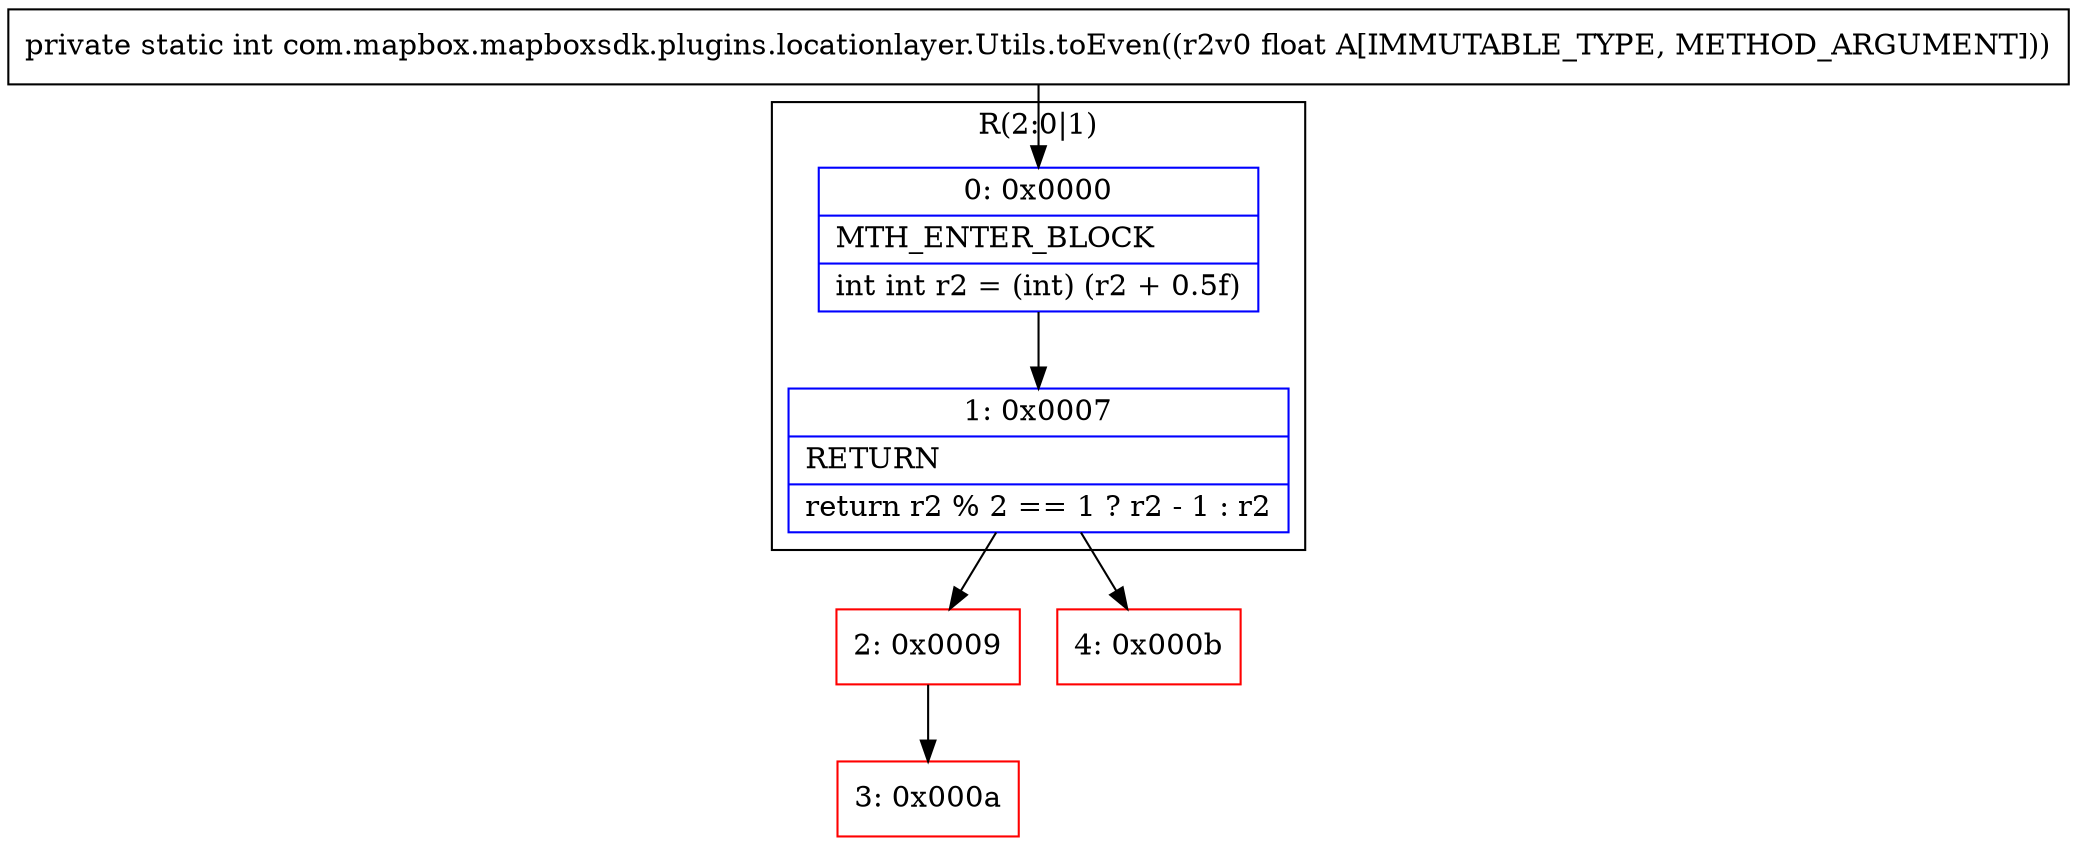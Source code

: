 digraph "CFG forcom.mapbox.mapboxsdk.plugins.locationlayer.Utils.toEven(F)I" {
subgraph cluster_Region_1959614776 {
label = "R(2:0|1)";
node [shape=record,color=blue];
Node_0 [shape=record,label="{0\:\ 0x0000|MTH_ENTER_BLOCK\l|int int r2 = (int) (r2 + 0.5f)\l}"];
Node_1 [shape=record,label="{1\:\ 0x0007|RETURN\l|return r2 % 2 == 1 ? r2 \- 1 : r2\l}"];
}
Node_2 [shape=record,color=red,label="{2\:\ 0x0009}"];
Node_3 [shape=record,color=red,label="{3\:\ 0x000a}"];
Node_4 [shape=record,color=red,label="{4\:\ 0x000b}"];
MethodNode[shape=record,label="{private static int com.mapbox.mapboxsdk.plugins.locationlayer.Utils.toEven((r2v0 float A[IMMUTABLE_TYPE, METHOD_ARGUMENT])) }"];
MethodNode -> Node_0;
Node_0 -> Node_1;
Node_1 -> Node_2;
Node_1 -> Node_4;
Node_2 -> Node_3;
}

